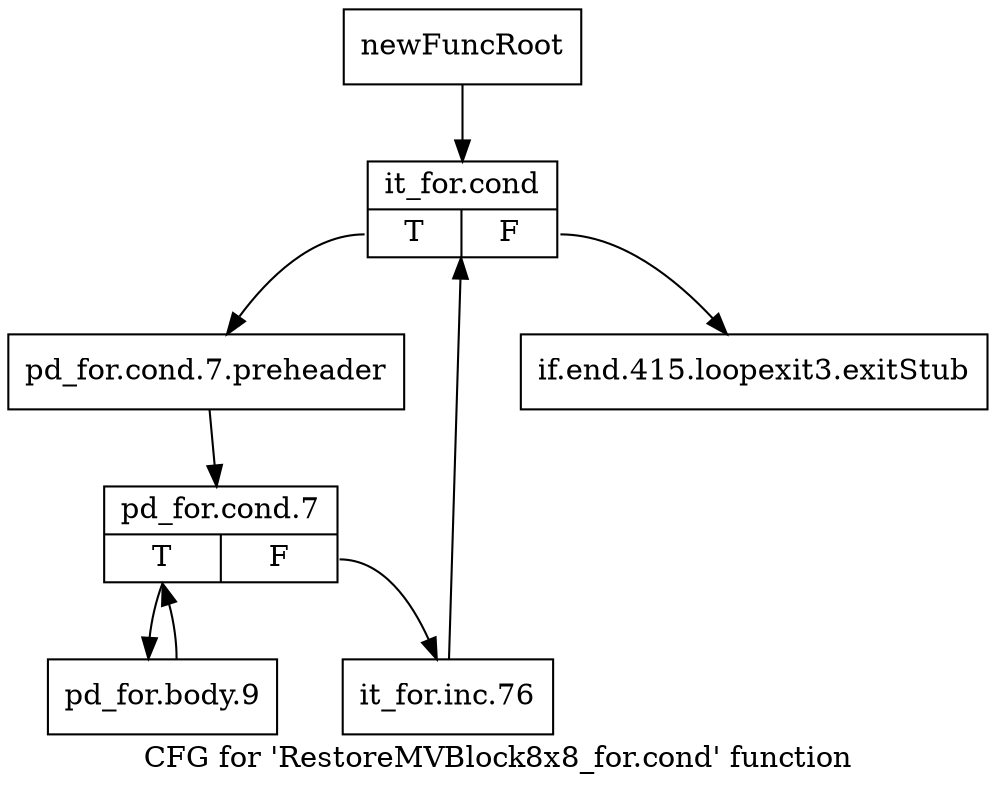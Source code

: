 digraph "CFG for 'RestoreMVBlock8x8_for.cond' function" {
	label="CFG for 'RestoreMVBlock8x8_for.cond' function";

	Node0x2cbd8e0 [shape=record,label="{newFuncRoot}"];
	Node0x2cbd8e0 -> Node0x2cbd980;
	Node0x2cbd930 [shape=record,label="{if.end.415.loopexit3.exitStub}"];
	Node0x2cbd980 [shape=record,label="{it_for.cond|{<s0>T|<s1>F}}"];
	Node0x2cbd980:s0 -> Node0x2cbd9d0;
	Node0x2cbd980:s1 -> Node0x2cbd930;
	Node0x2cbd9d0 [shape=record,label="{pd_for.cond.7.preheader}"];
	Node0x2cbd9d0 -> Node0x2cbda20;
	Node0x2cbda20 [shape=record,label="{pd_for.cond.7|{<s0>T|<s1>F}}"];
	Node0x2cbda20:s0 -> Node0x2cbdac0;
	Node0x2cbda20:s1 -> Node0x2cbda70;
	Node0x2cbda70 [shape=record,label="{it_for.inc.76}"];
	Node0x2cbda70 -> Node0x2cbd980;
	Node0x2cbdac0 [shape=record,label="{pd_for.body.9}"];
	Node0x2cbdac0 -> Node0x2cbda20;
}

